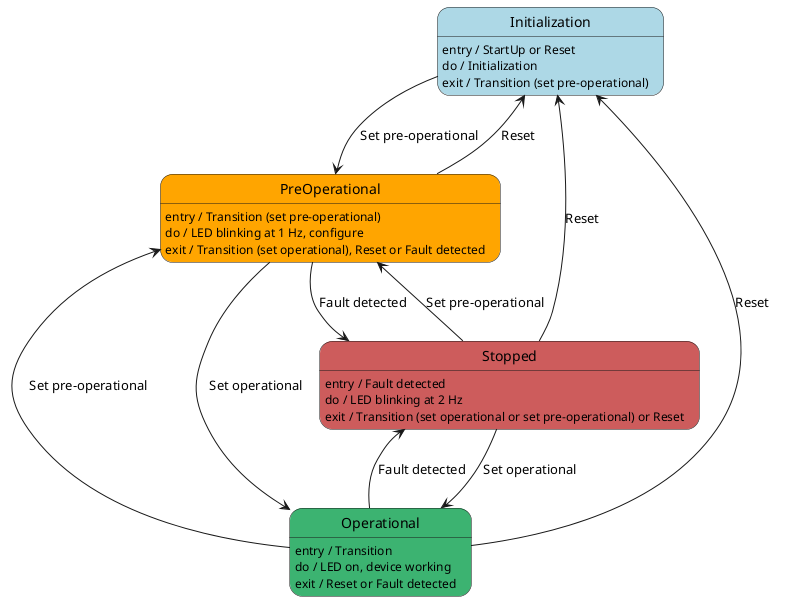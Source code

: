 @startuml State 2

state "Initialization" as I #LightBlue
I : entry / StartUp or Reset
I : do / Initialization
I : exit / Transition (set pre-operational)

state "PreOperational" as P #Orange
P : entry / Transition (set pre-operational)
P : do / LED blinking at 1 Hz, configure
P : exit / Transition (set operational), Reset or Fault detected

state "Operational" as O #MediumSeaGreen
O : entry / Transition
O : do / LED on, device working
O : exit / Reset or Fault detected

state "Stopped" as S #IndianRed
S : entry / Fault detected
S : do / LED blinking at 2 Hz
S : exit / Transition (set operational or set pre-operational) or Reset


O --> I : Reset
O --> S : Fault detected
O --> P : Set pre-operational

I --> P : Set pre-operational

S --> O : Set operational
S --> I : Reset
S --> P : Set pre-operational

P --> O : Set operational
P --> S : Fault detected
P --> I : Reset


@enduml